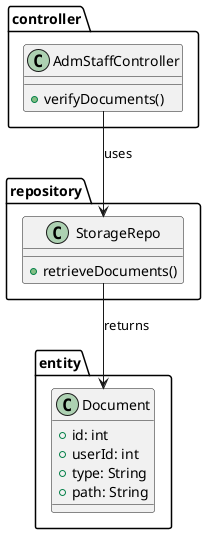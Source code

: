 ; filepath: /home/slightlywind/Repositories/Legacy/SWD392/class_diagrams/verify_documents.puml
@startuml
package controller {
    class AdmStaffController {
        +verifyDocuments()
    }
}

package repository {
    class StorageRepo {
        +retrieveDocuments()
    }
}

package entity {
    class Document {
        +id: int
        +userId: int
        +type: String
        +path: String
    }
}

AdmStaffController --> StorageRepo : uses
StorageRepo --> Document : returns
@enduml
